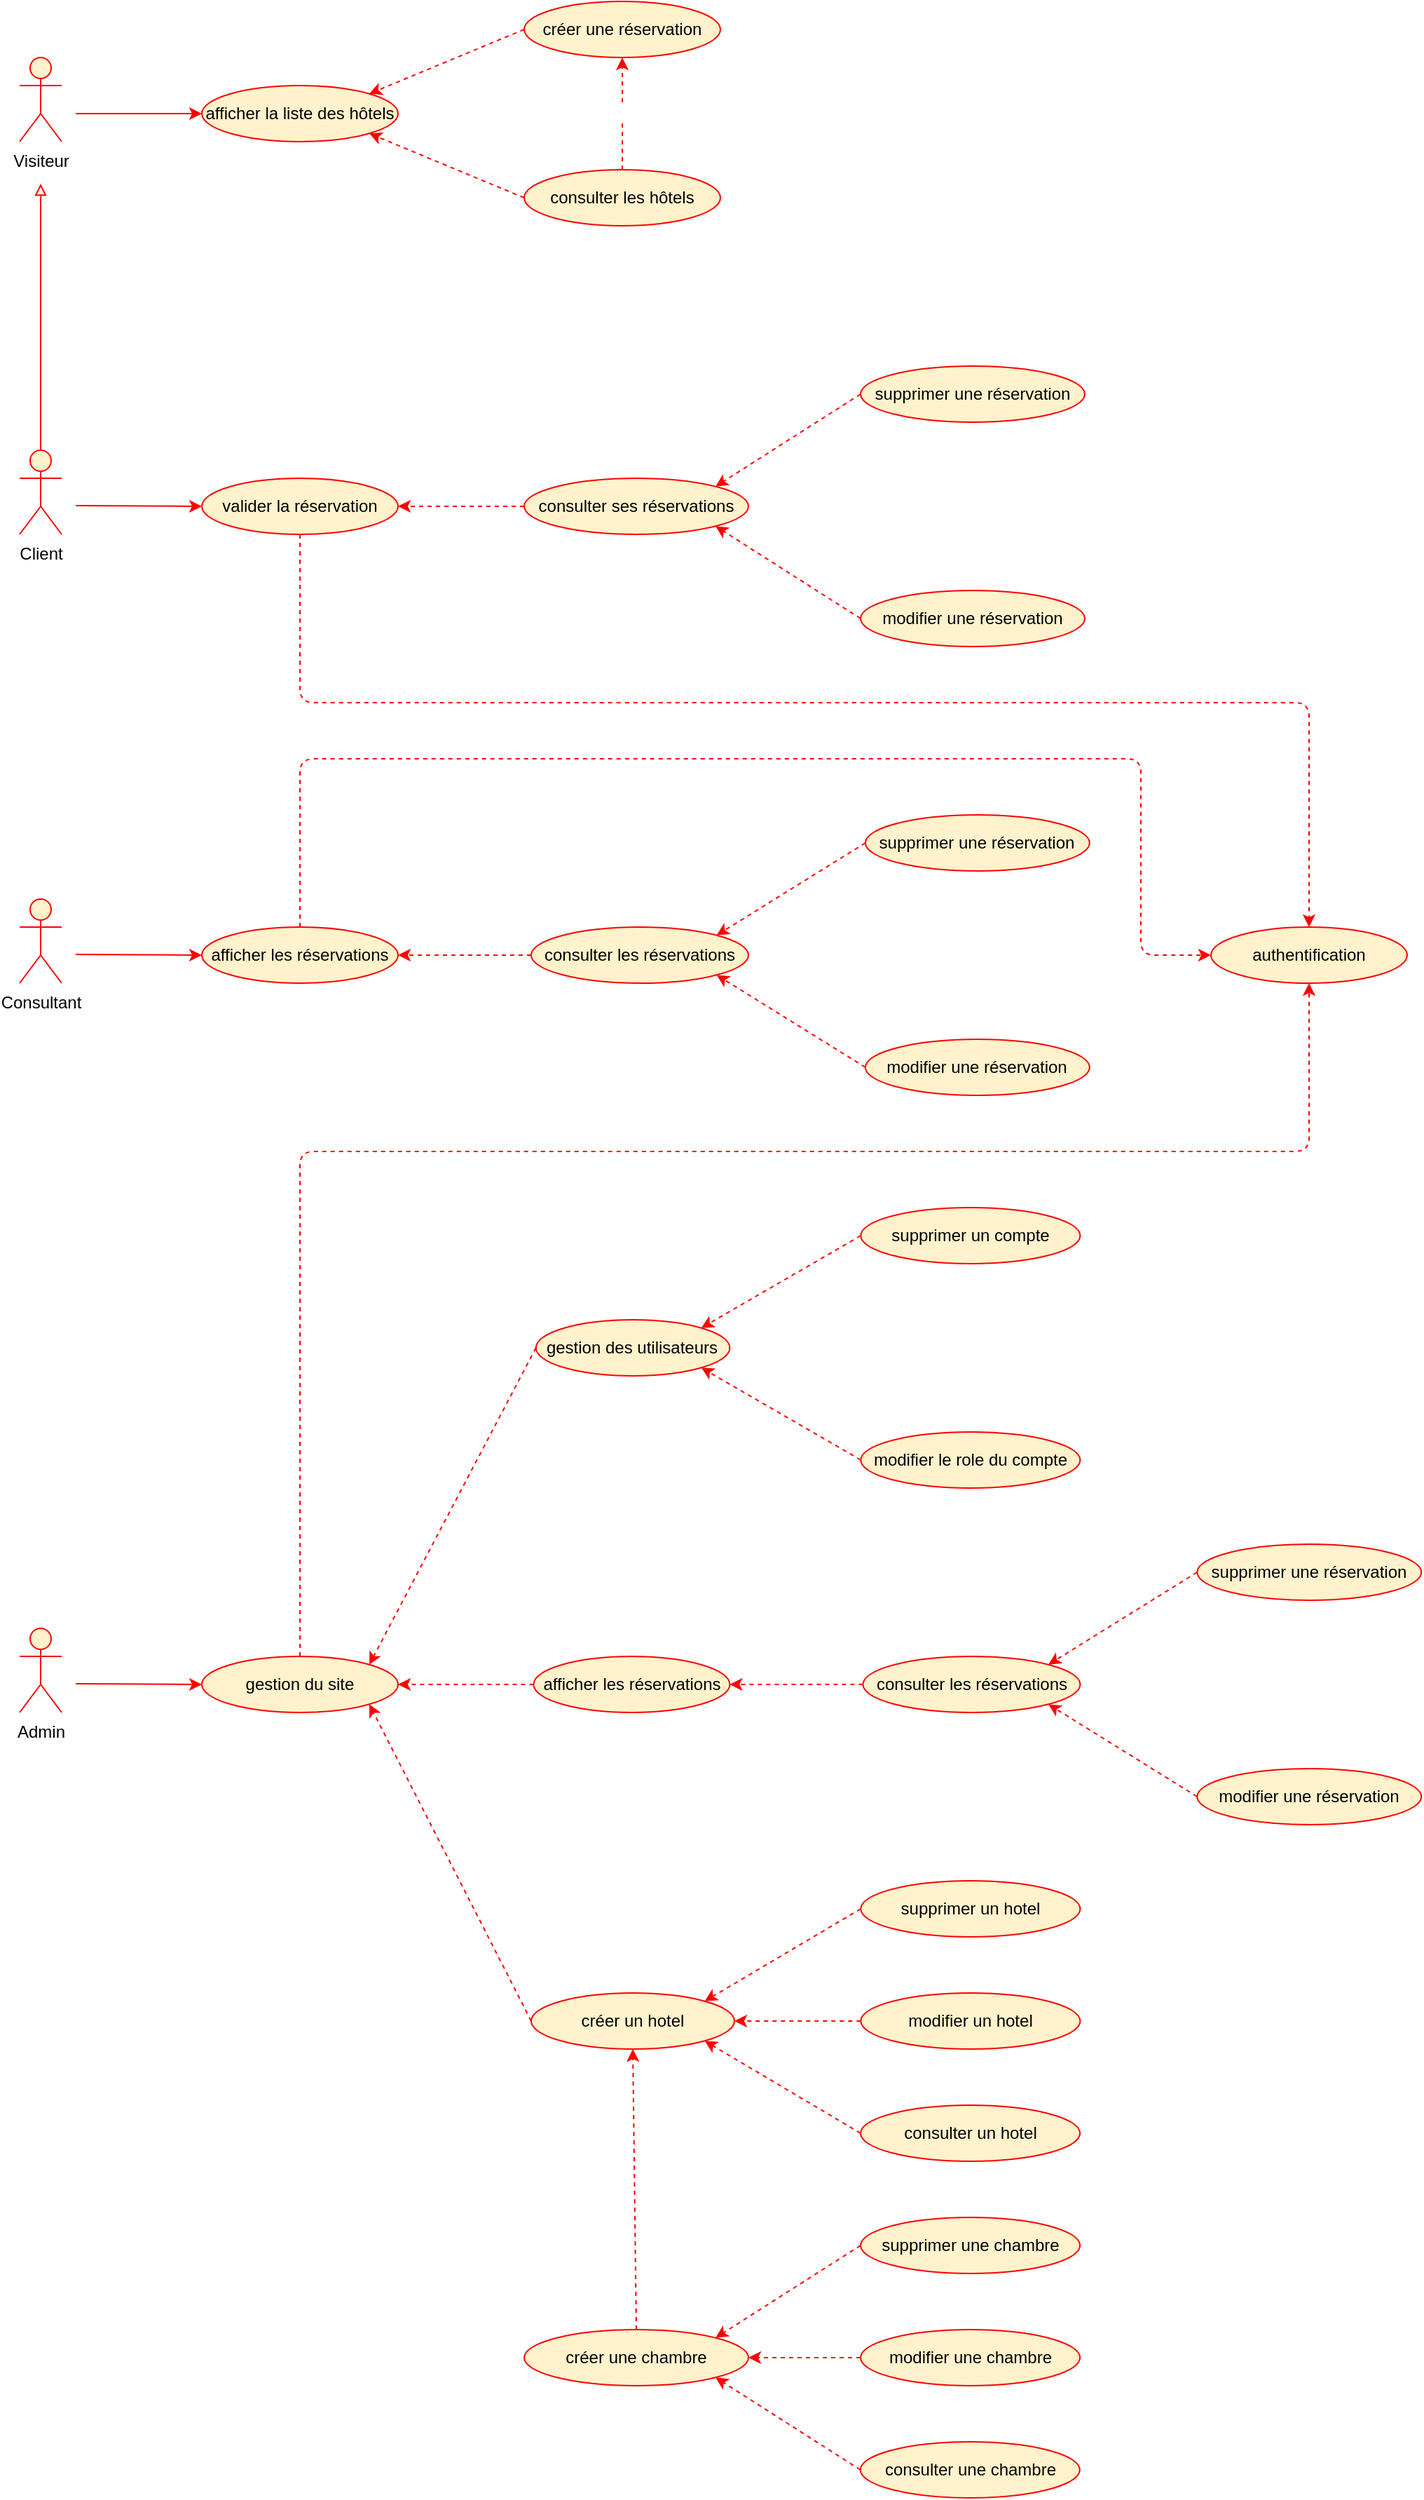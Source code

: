 <mxfile>
    <diagram id="3Ep8cOLKTp2xV2-i5Mx_" name="Page-1">
        <mxGraphModel dx="2560" dy="1343" grid="1" gridSize="10" guides="1" tooltips="1" connect="1" arrows="1" fold="1" page="1" pageScale="1" pageWidth="850" pageHeight="1100" math="0" shadow="0">
            <root>
                <mxCell id="0"/>
                <mxCell id="1" parent="0"/>
                <mxCell id="2" value="" style="edgeStyle=none;html=1;strokeColor=#FF0000;fontSize=11;fontColor=#FFFFFF;endArrow=classic;endFill=1;entryX=0;entryY=0.5;entryDx=0;entryDy=0;" edge="1" parent="1" target="10">
                    <mxGeometry relative="1" as="geometry">
                        <mxPoint x="80" y="100" as="sourcePoint"/>
                        <mxPoint x="150" y="110" as="targetPoint"/>
                    </mxGeometry>
                </mxCell>
                <mxCell id="3" value="Visiteur" style="shape=umlActor;verticalLabelPosition=bottom;verticalAlign=top;html=1;outlineConnect=0;fillColor=#fff2cc;strokeColor=#FF0000;" vertex="1" parent="1">
                    <mxGeometry x="40" y="60" width="30" height="60" as="geometry"/>
                </mxCell>
                <mxCell id="4" value="Consultant" style="shape=umlActor;verticalLabelPosition=bottom;verticalAlign=top;html=1;outlineConnect=0;fillColor=#fff2cc;strokeColor=#FF0000;" vertex="1" parent="1">
                    <mxGeometry x="40" y="660" width="30" height="60" as="geometry"/>
                </mxCell>
                <mxCell id="5" style="edgeStyle=none;html=1;strokeColor=#FF0000;fontSize=11;fontColor=#FFFFFF;endArrow=block;endFill=0;" edge="1" parent="1" source="6">
                    <mxGeometry relative="1" as="geometry">
                        <mxPoint x="55" y="150" as="targetPoint"/>
                    </mxGeometry>
                </mxCell>
                <mxCell id="6" value="Client" style="shape=umlActor;verticalLabelPosition=bottom;verticalAlign=top;html=1;outlineConnect=0;fillColor=#fff2cc;strokeColor=#FF0000;strokeWidth=1;" vertex="1" parent="1">
                    <mxGeometry x="40" y="340" width="30" height="60" as="geometry"/>
                </mxCell>
                <mxCell id="7" value="Admin" style="shape=umlActor;verticalLabelPosition=bottom;verticalAlign=top;html=1;outlineConnect=0;fillColor=#fff2cc;strokeColor=#FF0000;" vertex="1" parent="1">
                    <mxGeometry x="40" y="1180" width="30" height="60" as="geometry"/>
                </mxCell>
                <mxCell id="8" value="consulter les hôtels" style="ellipse;whiteSpace=wrap;html=1;strokeColor=#FF0000;fillColor=#fff2cc;fontColor=#000000;" vertex="1" parent="1">
                    <mxGeometry x="400" y="140" width="140" height="40" as="geometry"/>
                </mxCell>
                <mxCell id="9" value="créer une réservation" style="ellipse;whiteSpace=wrap;html=1;strokeColor=#FF0000;fillColor=#fff2cc;fontColor=#000000;" vertex="1" parent="1">
                    <mxGeometry x="400" y="20" width="140" height="40" as="geometry"/>
                </mxCell>
                <mxCell id="10" value="afficher la liste des hôtels" style="ellipse;whiteSpace=wrap;html=1;strokeColor=#FF0000;fillColor=#fff2cc;fontColor=#000000;" vertex="1" parent="1">
                    <mxGeometry x="170" y="80" width="140" height="40" as="geometry"/>
                </mxCell>
                <mxCell id="11" value="valider la réservation" style="ellipse;whiteSpace=wrap;html=1;strokeColor=#FF0000;fillColor=#fff2cc;fontColor=#000000;" vertex="1" parent="1">
                    <mxGeometry x="170" y="360" width="140" height="40" as="geometry"/>
                </mxCell>
                <mxCell id="12" value="&lt;span style=&quot;color: rgb(255, 255, 255);&quot;&gt;extend&lt;/span&gt;" style="edgeStyle=none;html=1;fontSize=11;fontColor=#000000;dashed=1;strokeColor=#FF0000;entryX=1;entryY=0;entryDx=0;entryDy=0;exitX=0;exitY=0.5;exitDx=0;exitDy=0;" edge="1" parent="1" source="9" target="10">
                    <mxGeometry x="0.1" y="12" relative="1" as="geometry">
                        <mxPoint x="300" y="30" as="sourcePoint"/>
                        <mxPoint x="340" y="90" as="targetPoint"/>
                        <Array as="points"/>
                        <mxPoint as="offset"/>
                    </mxGeometry>
                </mxCell>
                <mxCell id="13" value="&lt;span style=&quot;color: rgb(255, 255, 255);&quot;&gt;extend&lt;/span&gt;" style="edgeStyle=none;html=1;fontSize=11;fontColor=#000000;dashed=1;strokeColor=#FF0000;entryX=1;entryY=1;entryDx=0;entryDy=0;exitX=0;exitY=0.5;exitDx=0;exitDy=0;" edge="1" parent="1" source="8" target="10">
                    <mxGeometry x="-0.095" y="13" relative="1" as="geometry">
                        <mxPoint x="310" y="170" as="sourcePoint"/>
                        <mxPoint x="360" y="87.09" as="targetPoint"/>
                        <Array as="points"/>
                        <mxPoint as="offset"/>
                    </mxGeometry>
                </mxCell>
                <mxCell id="14" value="supprimer une réservation" style="ellipse;whiteSpace=wrap;html=1;strokeColor=#FF0000;fillColor=#fff2cc;fontColor=#000000;" vertex="1" parent="1">
                    <mxGeometry x="640" y="280" width="160" height="40" as="geometry"/>
                </mxCell>
                <mxCell id="15" value="afficher les réservations" style="ellipse;whiteSpace=wrap;html=1;strokeColor=#FF0000;fillColor=#fff2cc;fontColor=#000000;" vertex="1" parent="1">
                    <mxGeometry x="170" y="680" width="140" height="40" as="geometry"/>
                </mxCell>
                <mxCell id="16" value="&lt;span style=&quot;color: rgb(255, 255, 255);&quot;&gt;extend&lt;/span&gt;" style="edgeStyle=none;html=1;fontSize=11;fontColor=#000000;dashed=1;strokeColor=#FF0000;entryX=0.5;entryY=1;entryDx=0;entryDy=0;exitX=0.5;exitY=0;exitDx=0;exitDy=0;" edge="1" parent="1" source="8" target="9">
                    <mxGeometry y="10" relative="1" as="geometry">
                        <mxPoint x="424.995" y="120.003" as="sourcePoint"/>
                        <mxPoint x="505.62" y="147.09" as="targetPoint"/>
                        <Array as="points"/>
                        <mxPoint as="offset"/>
                    </mxGeometry>
                </mxCell>
                <mxCell id="17" value="&lt;span style=&quot;color: rgb(255, 255, 255);&quot;&gt;include&lt;/span&gt;" style="edgeStyle=none;html=1;fontSize=11;fontColor=#000000;dashed=1;strokeColor=#FF0000;exitX=0.5;exitY=1;exitDx=0;exitDy=0;entryX=0.5;entryY=0;entryDx=0;entryDy=0;" edge="1" parent="1" target="22" source="11">
                    <mxGeometry x="-0.12" y="20" relative="1" as="geometry">
                        <mxPoint x="240" y="320" as="sourcePoint"/>
                        <mxPoint x="730" y="630" as="targetPoint"/>
                        <Array as="points">
                            <mxPoint x="240" y="520"/>
                            <mxPoint x="440" y="520"/>
                            <mxPoint x="640" y="520"/>
                            <mxPoint x="960" y="520"/>
                        </Array>
                        <mxPoint as="offset"/>
                    </mxGeometry>
                </mxCell>
                <mxCell id="19" value="" style="edgeStyle=none;html=1;strokeColor=#FF0000;fontSize=11;fontColor=#FFFFFF;endArrow=classic;endFill=1;entryX=0;entryY=0.5;entryDx=0;entryDy=0;" edge="1" parent="1" target="11">
                    <mxGeometry relative="1" as="geometry">
                        <mxPoint x="80" y="379.5" as="sourcePoint"/>
                        <mxPoint x="140" y="380" as="targetPoint"/>
                    </mxGeometry>
                </mxCell>
                <mxCell id="20" value="" style="edgeStyle=none;html=1;strokeColor=#FF0000;fontSize=11;fontColor=#FFFFFF;endArrow=classic;endFill=1;entryX=0;entryY=0.5;entryDx=0;entryDy=0;" edge="1" parent="1" target="15">
                    <mxGeometry relative="1" as="geometry">
                        <mxPoint x="80" y="699.5" as="sourcePoint"/>
                        <mxPoint x="160" y="699.5" as="targetPoint"/>
                    </mxGeometry>
                </mxCell>
                <mxCell id="21" value="" style="edgeStyle=none;html=1;strokeColor=#FF0000;fontSize=11;fontColor=#FFFFFF;endArrow=classic;endFill=1;entryX=0;entryY=0.5;entryDx=0;entryDy=0;" edge="1" parent="1" target="29">
                    <mxGeometry relative="1" as="geometry">
                        <mxPoint x="80" y="1219.5" as="sourcePoint"/>
                        <mxPoint x="170" y="1220" as="targetPoint"/>
                    </mxGeometry>
                </mxCell>
                <mxCell id="22" value="authentification" style="ellipse;whiteSpace=wrap;html=1;strokeColor=#FF0000;fillColor=#fff2cc;fontColor=#000000;" vertex="1" parent="1">
                    <mxGeometry x="890" y="680" width="140" height="40" as="geometry"/>
                </mxCell>
                <mxCell id="23" value="&lt;span style=&quot;color: rgb(255, 255, 255);&quot;&gt;include&lt;/span&gt;" style="edgeStyle=none;html=1;fontSize=11;fontColor=#000000;dashed=1;strokeColor=#FF0000;exitX=0.5;exitY=0;exitDx=0;exitDy=0;entryX=0;entryY=0.5;entryDx=0;entryDy=0;" edge="1" parent="1" target="22" source="15">
                    <mxGeometry x="-0.033" y="20" relative="1" as="geometry">
                        <mxPoint x="240" y="560" as="sourcePoint"/>
                        <mxPoint x="760" y="440" as="targetPoint"/>
                        <Array as="points">
                            <mxPoint x="240" y="560"/>
                            <mxPoint x="490" y="560"/>
                            <mxPoint x="600" y="560"/>
                            <mxPoint x="840" y="560"/>
                            <mxPoint x="840" y="700"/>
                        </Array>
                        <mxPoint as="offset"/>
                    </mxGeometry>
                </mxCell>
                <mxCell id="24" value="consulter les réservations" style="ellipse;whiteSpace=wrap;html=1;strokeColor=#FF0000;fillColor=#fff2cc;fontColor=#000000;" vertex="1" parent="1">
                    <mxGeometry x="405" y="680" width="155" height="40" as="geometry"/>
                </mxCell>
                <mxCell id="27" value="&lt;span style=&quot;color: rgb(255, 255, 255);&quot;&gt;extend&lt;/span&gt;" style="edgeStyle=none;html=1;fontSize=11;fontColor=#000000;dashed=1;strokeColor=#FF0000;exitX=0;exitY=0.5;exitDx=0;exitDy=0;entryX=1;entryY=0.5;entryDx=0;entryDy=0;" edge="1" parent="1" source="24" target="15">
                    <mxGeometry x="-0.053" y="-20" relative="1" as="geometry">
                        <mxPoint x="289.497" y="714.142" as="sourcePoint"/>
                        <mxPoint x="280" y="760" as="targetPoint"/>
                        <Array as="points"/>
                        <mxPoint as="offset"/>
                    </mxGeometry>
                </mxCell>
                <mxCell id="29" value="gestion du site" style="ellipse;whiteSpace=wrap;html=1;strokeColor=#FF0000;fillColor=#fff2cc;fontColor=#000000;" vertex="1" parent="1">
                    <mxGeometry x="170" y="1200" width="140" height="40" as="geometry"/>
                </mxCell>
                <mxCell id="31" value="&lt;span style=&quot;color: rgb(255, 255, 255);&quot;&gt;include&lt;/span&gt;" style="edgeStyle=none;html=1;fontSize=11;fontColor=#000000;dashed=1;strokeColor=#FF0000;entryX=0.5;entryY=1;entryDx=0;entryDy=0;exitX=0.5;exitY=0;exitDx=0;exitDy=0;" edge="1" parent="1" target="22" source="29">
                    <mxGeometry x="0.133" y="20" relative="1" as="geometry">
                        <mxPoint x="240" y="840" as="sourcePoint"/>
                        <mxPoint x="240" y="860" as="targetPoint"/>
                        <Array as="points">
                            <mxPoint x="240" y="840"/>
                            <mxPoint x="960" y="840"/>
                        </Array>
                        <mxPoint as="offset"/>
                    </mxGeometry>
                </mxCell>
                <mxCell id="32" value="gestion des utilisateurs" style="ellipse;whiteSpace=wrap;html=1;strokeColor=#FF0000;fillColor=#fff2cc;fontColor=#000000;" vertex="1" parent="1">
                    <mxGeometry x="408.38" y="960" width="138.33" height="40" as="geometry"/>
                </mxCell>
                <mxCell id="35" value="&lt;span style=&quot;color: rgb(255, 255, 255);&quot;&gt;extend&lt;/span&gt;" style="edgeStyle=none;html=1;fontSize=11;fontColor=#000000;dashed=1;strokeColor=#FF0000;exitX=0;exitY=0.5;exitDx=0;exitDy=0;entryX=1;entryY=0;entryDx=0;entryDy=0;" edge="1" parent="1" source="32" target="29">
                    <mxGeometry x="0.016" y="-32" relative="1" as="geometry">
                        <mxPoint x="289.497" y="1234.142" as="sourcePoint"/>
                        <mxPoint x="240" y="1320" as="targetPoint"/>
                        <Array as="points"/>
                        <mxPoint as="offset"/>
                    </mxGeometry>
                </mxCell>
                <mxCell id="37" value="modifier une réservation" style="ellipse;whiteSpace=wrap;html=1;strokeColor=#FF0000;fillColor=#fff2cc;fontColor=#000000;" vertex="1" parent="1">
                    <mxGeometry x="640" y="440" width="160" height="40" as="geometry"/>
                </mxCell>
                <mxCell id="38" value="&lt;span style=&quot;color: rgb(255, 255, 255);&quot;&gt;extend&lt;/span&gt;" style="edgeStyle=none;html=1;fontSize=11;fontColor=#000000;dashed=1;strokeColor=#FF0000;entryX=1;entryY=1;entryDx=0;entryDy=0;exitX=0;exitY=0.5;exitDx=0;exitDy=0;" edge="1" parent="1" source="37" target="40">
                    <mxGeometry x="0.276" y="26" relative="1" as="geometry">
                        <mxPoint x="390.5" y="445.86" as="sourcePoint"/>
                        <mxPoint x="279.997" y="400.002" as="targetPoint"/>
                        <Array as="points"/>
                        <mxPoint x="-1" as="offset"/>
                    </mxGeometry>
                </mxCell>
                <mxCell id="39" value="&lt;span style=&quot;color: rgb(255, 255, 255);&quot;&gt;extend&lt;/span&gt;" style="edgeStyle=none;html=1;fontSize=11;fontColor=#000000;dashed=1;strokeColor=#FF0000;entryX=1;entryY=0;entryDx=0;entryDy=0;exitX=0;exitY=0.5;exitDx=0;exitDy=0;" edge="1" parent="1" source="14" target="40">
                    <mxGeometry x="0.276" y="-26" relative="1" as="geometry">
                        <mxPoint x="370.5" y="297.07" as="sourcePoint"/>
                        <mxPoint x="259.997" y="342.928" as="targetPoint"/>
                        <Array as="points"/>
                        <mxPoint x="-1" as="offset"/>
                    </mxGeometry>
                </mxCell>
                <mxCell id="40" value="consulter ses réservations" style="ellipse;whiteSpace=wrap;html=1;strokeColor=#FF0000;fillColor=#fff2cc;fontColor=#000000;" vertex="1" parent="1">
                    <mxGeometry x="400" y="360" width="160" height="40" as="geometry"/>
                </mxCell>
                <mxCell id="41" value="&lt;span style=&quot;color: rgb(255, 255, 255);&quot;&gt;extend&lt;/span&gt;" style="edgeStyle=none;html=1;fontSize=11;fontColor=#000000;dashed=1;strokeColor=#FF0000;entryX=1;entryY=0.5;entryDx=0;entryDy=0;exitX=0;exitY=0.5;exitDx=0;exitDy=0;" edge="1" parent="1" source="40" target="11">
                    <mxGeometry x="0.1" y="12" relative="1" as="geometry">
                        <mxPoint x="371.17" y="357.07" as="sourcePoint"/>
                        <mxPoint x="289.998" y="425.81" as="targetPoint"/>
                        <Array as="points"/>
                        <mxPoint as="offset"/>
                    </mxGeometry>
                </mxCell>
                <mxCell id="43" value="supprimer une réservation" style="ellipse;whiteSpace=wrap;html=1;strokeColor=#FF0000;fillColor=#fff2cc;fontColor=#000000;" vertex="1" parent="1">
                    <mxGeometry x="643.43" y="600" width="160" height="40" as="geometry"/>
                </mxCell>
                <mxCell id="44" value="modifier une réservation" style="ellipse;whiteSpace=wrap;html=1;strokeColor=#FF0000;fillColor=#fff2cc;fontColor=#000000;" vertex="1" parent="1">
                    <mxGeometry x="643.43" y="760" width="160" height="40" as="geometry"/>
                </mxCell>
                <mxCell id="45" value="&lt;span style=&quot;color: rgb(255, 255, 255);&quot;&gt;extend&lt;/span&gt;" style="edgeStyle=none;html=1;fontSize=11;fontColor=#000000;dashed=1;strokeColor=#FF0000;exitX=0;exitY=0.5;exitDx=0;exitDy=0;entryX=1;entryY=1;entryDx=0;entryDy=0;" edge="1" parent="1" source="44" target="24">
                    <mxGeometry x="0.302" y="27" relative="1" as="geometry">
                        <mxPoint x="393.93" y="765.86" as="sourcePoint"/>
                        <mxPoint x="550" y="750" as="targetPoint"/>
                        <Array as="points"/>
                        <mxPoint as="offset"/>
                    </mxGeometry>
                </mxCell>
                <mxCell id="46" value="&lt;span style=&quot;color: rgb(255, 255, 255);&quot;&gt;extend&lt;/span&gt;" style="edgeStyle=none;html=1;fontSize=11;fontColor=#000000;dashed=1;strokeColor=#FF0000;exitX=0;exitY=0.5;exitDx=0;exitDy=0;entryX=1;entryY=0;entryDx=0;entryDy=0;" edge="1" parent="1" source="43" target="24">
                    <mxGeometry x="0.302" y="-27" relative="1" as="geometry">
                        <mxPoint x="373.93" y="617.07" as="sourcePoint"/>
                        <mxPoint x="570" y="640" as="targetPoint"/>
                        <Array as="points"/>
                        <mxPoint as="offset"/>
                    </mxGeometry>
                </mxCell>
                <mxCell id="47" value="afficher les réservations" style="ellipse;whiteSpace=wrap;html=1;strokeColor=#FF0000;fillColor=#fff2cc;fontColor=#000000;" vertex="1" parent="1">
                    <mxGeometry x="406.71" y="1200" width="140" height="40" as="geometry"/>
                </mxCell>
                <mxCell id="48" value="consulter les réservations" style="ellipse;whiteSpace=wrap;html=1;strokeColor=#FF0000;fillColor=#fff2cc;fontColor=#000000;" vertex="1" parent="1">
                    <mxGeometry x="641.71" y="1200" width="155" height="40" as="geometry"/>
                </mxCell>
                <mxCell id="49" value="&lt;span style=&quot;color: rgb(255, 255, 255);&quot;&gt;extend&lt;/span&gt;" style="edgeStyle=none;html=1;fontSize=11;fontColor=#000000;dashed=1;strokeColor=#FF0000;exitX=0;exitY=0.5;exitDx=0;exitDy=0;entryX=1;entryY=0.5;entryDx=0;entryDy=0;" edge="1" parent="1" source="48" target="47">
                    <mxGeometry x="0.089" y="-30" relative="1" as="geometry">
                        <mxPoint x="526.207" y="1234.142" as="sourcePoint"/>
                        <mxPoint x="516.71" y="1280" as="targetPoint"/>
                        <Array as="points"/>
                        <mxPoint as="offset"/>
                    </mxGeometry>
                </mxCell>
                <mxCell id="50" value="supprimer une réservation" style="ellipse;whiteSpace=wrap;html=1;strokeColor=#FF0000;fillColor=#fff2cc;fontColor=#000000;" vertex="1" parent="1">
                    <mxGeometry x="880.14" y="1120" width="160" height="40" as="geometry"/>
                </mxCell>
                <mxCell id="51" value="modifier une réservation" style="ellipse;whiteSpace=wrap;html=1;strokeColor=#FF0000;fillColor=#fff2cc;fontColor=#000000;" vertex="1" parent="1">
                    <mxGeometry x="880.14" y="1280" width="160" height="40" as="geometry"/>
                </mxCell>
                <mxCell id="52" value="&lt;span style=&quot;color: rgb(255, 255, 255);&quot;&gt;extend&lt;/span&gt;" style="edgeStyle=none;html=1;fontSize=11;fontColor=#000000;dashed=1;strokeColor=#FF0000;exitX=0;exitY=0.5;exitDx=0;exitDy=0;entryX=1;entryY=1;entryDx=0;entryDy=0;" edge="1" parent="1" source="51" target="48">
                    <mxGeometry x="0.258" y="25" relative="1" as="geometry">
                        <mxPoint x="630.64" y="1285.86" as="sourcePoint"/>
                        <mxPoint x="786.71" y="1270" as="targetPoint"/>
                        <Array as="points"/>
                        <mxPoint as="offset"/>
                    </mxGeometry>
                </mxCell>
                <mxCell id="53" value="&lt;span style=&quot;color: rgb(255, 255, 255);&quot;&gt;extend&lt;/span&gt;" style="edgeStyle=none;html=1;fontSize=11;fontColor=#000000;dashed=1;strokeColor=#FF0000;exitX=0;exitY=0.5;exitDx=0;exitDy=0;entryX=1;entryY=0;entryDx=0;entryDy=0;" edge="1" parent="1" source="50" target="48">
                    <mxGeometry x="0.258" y="-25" relative="1" as="geometry">
                        <mxPoint x="610.64" y="1137.07" as="sourcePoint"/>
                        <mxPoint x="806.71" y="1160" as="targetPoint"/>
                        <Array as="points"/>
                        <mxPoint as="offset"/>
                    </mxGeometry>
                </mxCell>
                <mxCell id="54" value="&lt;span style=&quot;color: rgb(255, 255, 255);&quot;&gt;extend&lt;/span&gt;" style="edgeStyle=none;html=1;fontSize=11;fontColor=#000000;dashed=1;strokeColor=#FF0000;exitX=0;exitY=0.5;exitDx=0;exitDy=0;entryX=1;entryY=0.5;entryDx=0;entryDy=0;" edge="1" parent="1" source="47" target="29">
                    <mxGeometry x="-0.034" y="-30" relative="1" as="geometry">
                        <mxPoint x="365.0" y="1150" as="sourcePoint"/>
                        <mxPoint x="270.0" y="1150" as="targetPoint"/>
                        <Array as="points"/>
                        <mxPoint as="offset"/>
                    </mxGeometry>
                </mxCell>
                <mxCell id="55" value="supprimer un compte" style="ellipse;whiteSpace=wrap;html=1;strokeColor=#FF0000;fillColor=#fff2cc;fontColor=#000000;" vertex="1" parent="1">
                    <mxGeometry x="640.14" y="880" width="156.57" height="40" as="geometry"/>
                </mxCell>
                <mxCell id="56" value="modifier le role du compte" style="ellipse;whiteSpace=wrap;html=1;strokeColor=#FF0000;fillColor=#fff2cc;fontColor=#000000;" vertex="1" parent="1">
                    <mxGeometry x="640.14" y="1040" width="156.57" height="40" as="geometry"/>
                </mxCell>
                <mxCell id="57" value="&lt;span style=&quot;color: rgb(255, 255, 255);&quot;&gt;extend&lt;/span&gt;" style="edgeStyle=none;html=1;fontSize=11;fontColor=#000000;dashed=1;strokeColor=#FF0000;exitX=0;exitY=0.5;exitDx=0;exitDy=0;entryX=1;entryY=1;entryDx=0;entryDy=0;" edge="1" parent="1" source="56" target="32">
                    <mxGeometry x="0.207" y="23" relative="1" as="geometry">
                        <mxPoint x="390.64" y="1035.86" as="sourcePoint"/>
                        <mxPoint x="533.71" y="984" as="targetPoint"/>
                        <Array as="points"/>
                        <mxPoint x="1" as="offset"/>
                    </mxGeometry>
                </mxCell>
                <mxCell id="58" value="&lt;span style=&quot;color: rgb(255, 255, 255);&quot;&gt;extend&lt;/span&gt;" style="edgeStyle=none;html=1;fontSize=11;fontColor=#000000;dashed=1;strokeColor=#FF0000;exitX=0;exitY=0.5;exitDx=0;exitDy=0;entryX=1;entryY=0;entryDx=0;entryDy=0;" edge="1" parent="1" source="55" target="32">
                    <mxGeometry x="0.207" y="-23" relative="1" as="geometry">
                        <mxPoint x="370.64" y="887.07" as="sourcePoint"/>
                        <mxPoint x="533.806" y="955.805" as="targetPoint"/>
                        <Array as="points"/>
                        <mxPoint x="1" as="offset"/>
                    </mxGeometry>
                </mxCell>
                <mxCell id="60" value="créer un hotel" style="ellipse;whiteSpace=wrap;html=1;strokeColor=#FF0000;fillColor=#fff2cc;fontColor=#000000;" vertex="1" parent="1">
                    <mxGeometry x="405" y="1440" width="145" height="40" as="geometry"/>
                </mxCell>
                <mxCell id="61" value="supprimer un hotel" style="ellipse;whiteSpace=wrap;html=1;strokeColor=#FF0000;fillColor=#fff2cc;fontColor=#000000;" vertex="1" parent="1">
                    <mxGeometry x="640.14" y="1360" width="156.57" height="40" as="geometry"/>
                </mxCell>
                <mxCell id="62" value="consulter un hotel" style="ellipse;whiteSpace=wrap;html=1;strokeColor=#FF0000;fillColor=#fff2cc;fontColor=#000000;" vertex="1" parent="1">
                    <mxGeometry x="640" y="1520" width="156.57" height="40" as="geometry"/>
                </mxCell>
                <mxCell id="63" value="&lt;span style=&quot;color: rgb(255, 255, 255);&quot;&gt;extend&lt;/span&gt;" style="edgeStyle=none;html=1;fontSize=11;fontColor=#000000;dashed=1;strokeColor=#FF0000;exitX=0;exitY=0.5;exitDx=0;exitDy=0;entryX=1;entryY=1;entryDx=0;entryDy=0;" edge="1" parent="1" source="62" target="60">
                    <mxGeometry x="0.183" y="22" relative="1" as="geometry">
                        <mxPoint x="387.26" y="1515.86" as="sourcePoint"/>
                        <mxPoint x="530.33" y="1464" as="targetPoint"/>
                        <Array as="points"/>
                        <mxPoint x="1" as="offset"/>
                    </mxGeometry>
                </mxCell>
                <mxCell id="64" value="&lt;span style=&quot;color: rgb(255, 255, 255);&quot;&gt;extend&lt;/span&gt;" style="edgeStyle=none;html=1;fontSize=11;fontColor=#000000;dashed=1;strokeColor=#FF0000;exitX=0;exitY=0.5;exitDx=0;exitDy=0;entryX=1;entryY=0;entryDx=0;entryDy=0;" edge="1" parent="1" source="61" target="60">
                    <mxGeometry x="0.184" y="-22" relative="1" as="geometry">
                        <mxPoint x="367.26" y="1367.07" as="sourcePoint"/>
                        <mxPoint x="530.426" y="1435.805" as="targetPoint"/>
                        <Array as="points"/>
                        <mxPoint as="offset"/>
                    </mxGeometry>
                </mxCell>
                <mxCell id="65" value="&lt;span style=&quot;color: rgb(255, 255, 255);&quot;&gt;extend&lt;/span&gt;" style="edgeStyle=none;html=1;fontSize=11;fontColor=#000000;dashed=1;strokeColor=#FF0000;exitX=0;exitY=0.5;exitDx=0;exitDy=0;entryX=1;entryY=1;entryDx=0;entryDy=0;" edge="1" parent="1" source="60" target="29">
                    <mxGeometry x="0.007" y="30" relative="1" as="geometry">
                        <mxPoint x="348.88" y="1310" as="sourcePoint"/>
                        <mxPoint x="229.997" y="1535.858" as="targetPoint"/>
                        <Array as="points"/>
                        <mxPoint as="offset"/>
                    </mxGeometry>
                </mxCell>
                <mxCell id="66" value="modifier un hotel" style="ellipse;whiteSpace=wrap;html=1;strokeColor=#FF0000;fillColor=#fff2cc;fontColor=#000000;" vertex="1" parent="1">
                    <mxGeometry x="640.14" y="1440" width="156.57" height="40" as="geometry"/>
                </mxCell>
                <mxCell id="67" value="&lt;span style=&quot;color: rgb(255, 255, 255);&quot;&gt;extend&lt;/span&gt;" style="edgeStyle=none;html=1;fontSize=11;fontColor=#000000;dashed=1;strokeColor=#FF0000;exitX=0;exitY=0.5;exitDx=0;exitDy=0;entryX=1;entryY=0.5;entryDx=0;entryDy=0;" edge="1" parent="1" source="66" target="60">
                    <mxGeometry x="-0.171" y="-20" relative="1" as="geometry">
                        <mxPoint x="370.64" y="1447.07" as="sourcePoint"/>
                        <mxPoint x="526.12" y="1525.762" as="targetPoint"/>
                        <Array as="points"/>
                        <mxPoint as="offset"/>
                    </mxGeometry>
                </mxCell>
                <mxCell id="68" value="créer une chambre" style="ellipse;whiteSpace=wrap;html=1;strokeColor=#FF0000;fillColor=#fff2cc;fontColor=#000000;" vertex="1" parent="1">
                    <mxGeometry x="400" y="1680" width="160" height="40" as="geometry"/>
                </mxCell>
                <mxCell id="69" value="supprimer une chambre" style="ellipse;whiteSpace=wrap;html=1;strokeColor=#FF0000;fillColor=#fff2cc;fontColor=#000000;" vertex="1" parent="1">
                    <mxGeometry x="640" y="1600" width="156.57" height="40" as="geometry"/>
                </mxCell>
                <mxCell id="70" value="consulter une chambre" style="ellipse;whiteSpace=wrap;html=1;strokeColor=#FF0000;fillColor=#fff2cc;fontColor=#000000;" vertex="1" parent="1">
                    <mxGeometry x="639.86" y="1760" width="156.57" height="40" as="geometry"/>
                </mxCell>
                <mxCell id="71" value="&lt;span style=&quot;color: rgb(255, 255, 255);&quot;&gt;extend&lt;/span&gt;" style="edgeStyle=none;html=1;fontSize=11;fontColor=#000000;dashed=1;strokeColor=#FF0000;exitX=0;exitY=0.5;exitDx=0;exitDy=0;entryX=1;entryY=1;entryDx=0;entryDy=0;" edge="1" parent="1" source="70" target="68">
                    <mxGeometry x="0.183" y="22" relative="1" as="geometry">
                        <mxPoint x="387.12" y="1755.86" as="sourcePoint"/>
                        <mxPoint x="530.19" y="1704" as="targetPoint"/>
                        <Array as="points"/>
                        <mxPoint x="1" as="offset"/>
                    </mxGeometry>
                </mxCell>
                <mxCell id="72" value="&lt;span style=&quot;color: rgb(255, 255, 255);&quot;&gt;extend&lt;/span&gt;" style="edgeStyle=none;html=1;fontSize=11;fontColor=#000000;dashed=1;strokeColor=#FF0000;exitX=0;exitY=0.5;exitDx=0;exitDy=0;entryX=1;entryY=0;entryDx=0;entryDy=0;" edge="1" parent="1" source="69" target="68">
                    <mxGeometry x="0.184" y="-22" relative="1" as="geometry">
                        <mxPoint x="367.12" y="1607.07" as="sourcePoint"/>
                        <mxPoint x="530.286" y="1675.805" as="targetPoint"/>
                        <Array as="points"/>
                        <mxPoint as="offset"/>
                    </mxGeometry>
                </mxCell>
                <mxCell id="73" value="modifier une chambre" style="ellipse;whiteSpace=wrap;html=1;strokeColor=#FF0000;fillColor=#fff2cc;fontColor=#000000;" vertex="1" parent="1">
                    <mxGeometry x="640" y="1680" width="156.57" height="40" as="geometry"/>
                </mxCell>
                <mxCell id="74" value="&lt;span style=&quot;color: rgb(255, 255, 255);&quot;&gt;extend&lt;/span&gt;" style="edgeStyle=none;html=1;fontSize=11;fontColor=#000000;dashed=1;strokeColor=#FF0000;exitX=0;exitY=0.5;exitDx=0;exitDy=0;entryX=1;entryY=0.5;entryDx=0;entryDy=0;" edge="1" parent="1" source="73" target="68">
                    <mxGeometry x="-0.174" y="-20" relative="1" as="geometry">
                        <mxPoint x="370.5" y="1687.07" as="sourcePoint"/>
                        <mxPoint x="525.98" y="1765.762" as="targetPoint"/>
                        <Array as="points"/>
                        <mxPoint as="offset"/>
                    </mxGeometry>
                </mxCell>
                <mxCell id="75" value="&lt;span style=&quot;color: rgb(255, 255, 255);&quot;&gt;extend&lt;/span&gt;" style="edgeStyle=none;html=1;fontSize=11;fontColor=#000000;dashed=1;strokeColor=#FF0000;exitX=0.5;exitY=0;exitDx=0;exitDy=0;entryX=0.5;entryY=1;entryDx=0;entryDy=0;" edge="1" parent="1" source="68" target="60">
                    <mxGeometry x="0.183" y="22" relative="1" as="geometry">
                        <mxPoint x="517.26" y="1600" as="sourcePoint"/>
                        <mxPoint x="400.0" y="1534.238" as="targetPoint"/>
                        <Array as="points"/>
                        <mxPoint x="1" as="offset"/>
                    </mxGeometry>
                </mxCell>
            </root>
        </mxGraphModel>
    </diagram>
</mxfile>